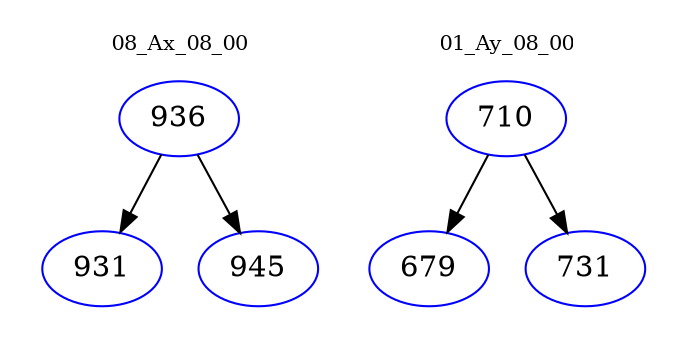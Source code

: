 digraph{
subgraph cluster_0 {
color = white
label = "08_Ax_08_00";
fontsize=10;
T0_936 [label="936", color="blue"]
T0_936 -> T0_931 [color="black"]
T0_931 [label="931", color="blue"]
T0_936 -> T0_945 [color="black"]
T0_945 [label="945", color="blue"]
}
subgraph cluster_1 {
color = white
label = "01_Ay_08_00";
fontsize=10;
T1_710 [label="710", color="blue"]
T1_710 -> T1_679 [color="black"]
T1_679 [label="679", color="blue"]
T1_710 -> T1_731 [color="black"]
T1_731 [label="731", color="blue"]
}
}
